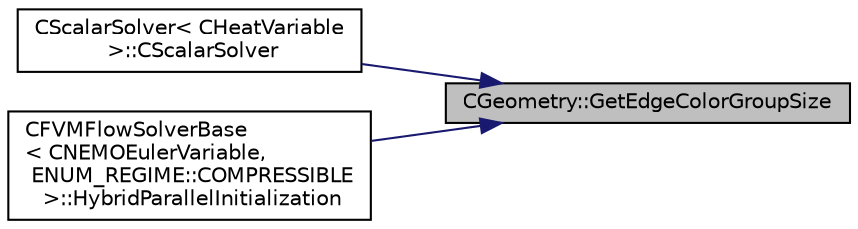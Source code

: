 digraph "CGeometry::GetEdgeColorGroupSize"
{
 // LATEX_PDF_SIZE
  edge [fontname="Helvetica",fontsize="10",labelfontname="Helvetica",labelfontsize="10"];
  node [fontname="Helvetica",fontsize="10",shape=record];
  rankdir="RL";
  Node1 [label="CGeometry::GetEdgeColorGroupSize",height=0.2,width=0.4,color="black", fillcolor="grey75", style="filled", fontcolor="black",tooltip="Get the group size used in edge coloring."];
  Node1 -> Node2 [dir="back",color="midnightblue",fontsize="10",style="solid",fontname="Helvetica"];
  Node2 [label="CScalarSolver\< CHeatVariable\l \>::CScalarSolver",height=0.2,width=0.4,color="black", fillcolor="white", style="filled",URL="$classCScalarSolver.html#a1afc69d5b797a6ca3951cc43e5594313",tooltip="Constructor of the class."];
  Node1 -> Node3 [dir="back",color="midnightblue",fontsize="10",style="solid",fontname="Helvetica"];
  Node3 [label="CFVMFlowSolverBase\l\< CNEMOEulerVariable,\l ENUM_REGIME::COMPRESSIBLE\l \>::HybridParallelInitialization",height=0.2,width=0.4,color="black", fillcolor="white", style="filled",URL="$classCFVMFlowSolverBase.html#add3f32c09f3bb0032ed4cc4144ec8b10",tooltip="Initialize thread parallel variables."];
}
